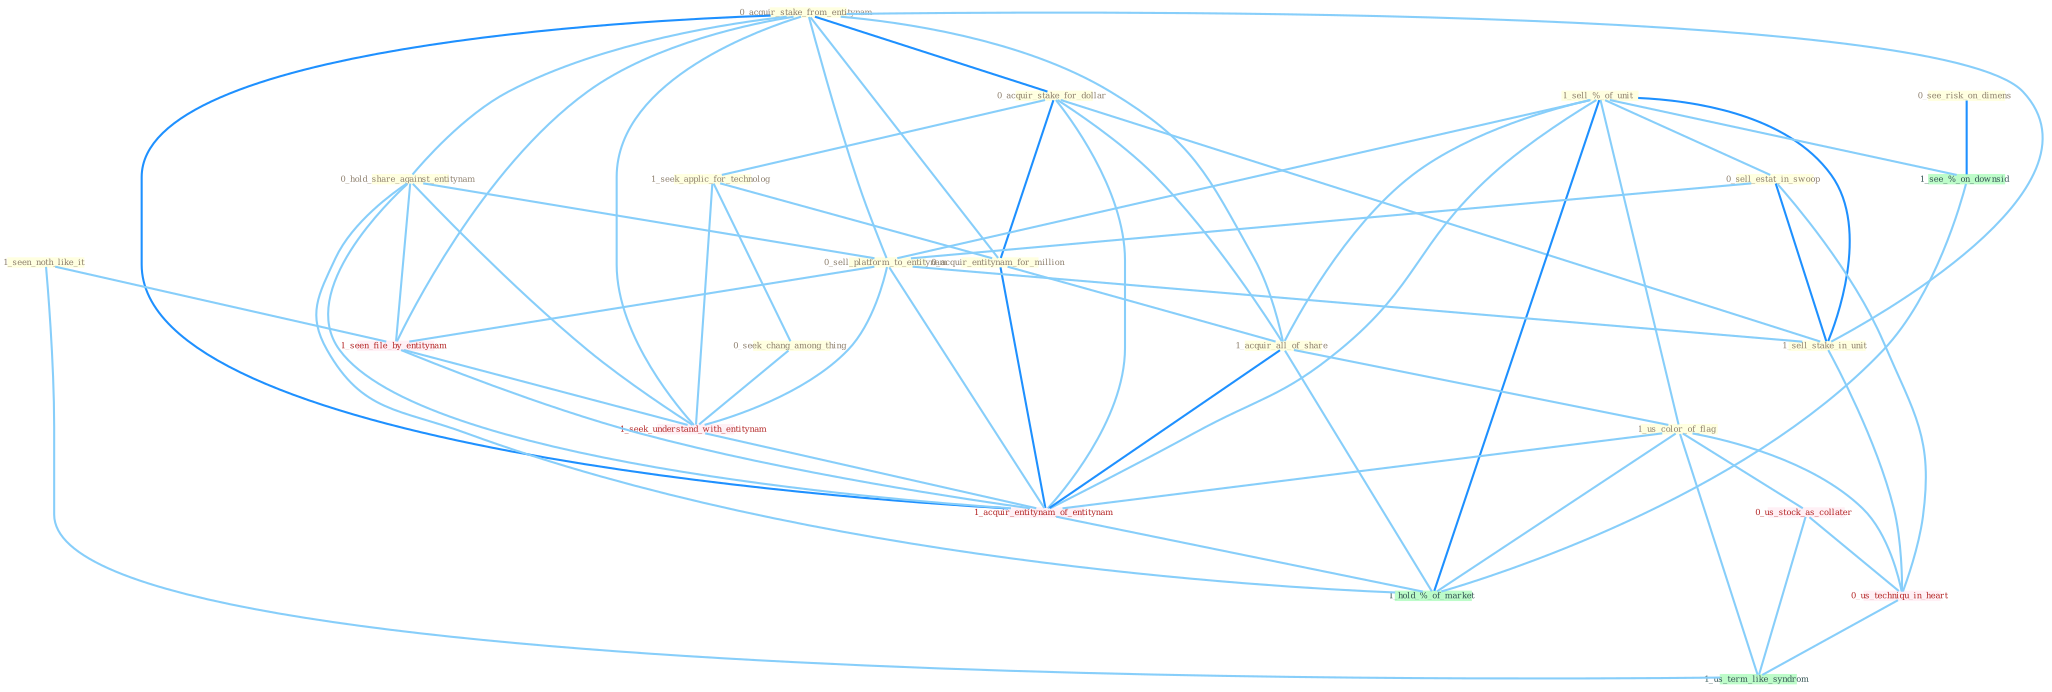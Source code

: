 Graph G{ 
    node
    [shape=polygon,style=filled,width=.5,height=.06,color="#BDFCC9",fixedsize=true,fontsize=4,
    fontcolor="#2f4f4f"];
    {node
    [color="#ffffe0", fontcolor="#8b7d6b"] "0_acquir_stake_from_entitynam " "1_seen_noth_like_it " "0_hold_share_against_entitynam " "0_acquir_stake_for_dollar " "1_sell_%_of_unit " "0_sell_estat_in_swoop " "1_seek_applic_for_technolog " "0_seek_chang_among_thing " "0_acquir_entitynam_for_million " "1_acquir_all_of_share " "0_see_risk_on_dimens " "0_sell_platform_to_entitynam " "1_sell_stake_in_unit " "1_us_color_of_flag "}
{node [color="#fff0f5", fontcolor="#b22222"] "1_seen_file_by_entitynam " "0_us_stock_as_collater " "1_seek_understand_with_entitynam " "1_acquir_entitynam_of_entitynam " "0_us_techniqu_in_heart "}
edge [color="#B0E2FF"];

	"0_acquir_stake_from_entitynam " -- "0_hold_share_against_entitynam " [w="1", color="#87cefa" ];
	"0_acquir_stake_from_entitynam " -- "0_acquir_stake_for_dollar " [w="2", color="#1e90ff" , len=0.8];
	"0_acquir_stake_from_entitynam " -- "0_acquir_entitynam_for_million " [w="1", color="#87cefa" ];
	"0_acquir_stake_from_entitynam " -- "1_acquir_all_of_share " [w="1", color="#87cefa" ];
	"0_acquir_stake_from_entitynam " -- "0_sell_platform_to_entitynam " [w="1", color="#87cefa" ];
	"0_acquir_stake_from_entitynam " -- "1_sell_stake_in_unit " [w="1", color="#87cefa" ];
	"0_acquir_stake_from_entitynam " -- "1_seen_file_by_entitynam " [w="1", color="#87cefa" ];
	"0_acquir_stake_from_entitynam " -- "1_seek_understand_with_entitynam " [w="1", color="#87cefa" ];
	"0_acquir_stake_from_entitynam " -- "1_acquir_entitynam_of_entitynam " [w="2", color="#1e90ff" , len=0.8];
	"1_seen_noth_like_it " -- "1_seen_file_by_entitynam " [w="1", color="#87cefa" ];
	"1_seen_noth_like_it " -- "1_us_term_like_syndrom " [w="1", color="#87cefa" ];
	"0_hold_share_against_entitynam " -- "0_sell_platform_to_entitynam " [w="1", color="#87cefa" ];
	"0_hold_share_against_entitynam " -- "1_seen_file_by_entitynam " [w="1", color="#87cefa" ];
	"0_hold_share_against_entitynam " -- "1_seek_understand_with_entitynam " [w="1", color="#87cefa" ];
	"0_hold_share_against_entitynam " -- "1_acquir_entitynam_of_entitynam " [w="1", color="#87cefa" ];
	"0_hold_share_against_entitynam " -- "1_hold_%_of_market " [w="1", color="#87cefa" ];
	"0_acquir_stake_for_dollar " -- "1_seek_applic_for_technolog " [w="1", color="#87cefa" ];
	"0_acquir_stake_for_dollar " -- "0_acquir_entitynam_for_million " [w="2", color="#1e90ff" , len=0.8];
	"0_acquir_stake_for_dollar " -- "1_acquir_all_of_share " [w="1", color="#87cefa" ];
	"0_acquir_stake_for_dollar " -- "1_sell_stake_in_unit " [w="1", color="#87cefa" ];
	"0_acquir_stake_for_dollar " -- "1_acquir_entitynam_of_entitynam " [w="1", color="#87cefa" ];
	"1_sell_%_of_unit " -- "0_sell_estat_in_swoop " [w="1", color="#87cefa" ];
	"1_sell_%_of_unit " -- "1_acquir_all_of_share " [w="1", color="#87cefa" ];
	"1_sell_%_of_unit " -- "0_sell_platform_to_entitynam " [w="1", color="#87cefa" ];
	"1_sell_%_of_unit " -- "1_sell_stake_in_unit " [w="2", color="#1e90ff" , len=0.8];
	"1_sell_%_of_unit " -- "1_us_color_of_flag " [w="1", color="#87cefa" ];
	"1_sell_%_of_unit " -- "1_acquir_entitynam_of_entitynam " [w="1", color="#87cefa" ];
	"1_sell_%_of_unit " -- "1_see_%_on_downsid " [w="1", color="#87cefa" ];
	"1_sell_%_of_unit " -- "1_hold_%_of_market " [w="2", color="#1e90ff" , len=0.8];
	"0_sell_estat_in_swoop " -- "0_sell_platform_to_entitynam " [w="1", color="#87cefa" ];
	"0_sell_estat_in_swoop " -- "1_sell_stake_in_unit " [w="2", color="#1e90ff" , len=0.8];
	"0_sell_estat_in_swoop " -- "0_us_techniqu_in_heart " [w="1", color="#87cefa" ];
	"1_seek_applic_for_technolog " -- "0_seek_chang_among_thing " [w="1", color="#87cefa" ];
	"1_seek_applic_for_technolog " -- "0_acquir_entitynam_for_million " [w="1", color="#87cefa" ];
	"1_seek_applic_for_technolog " -- "1_seek_understand_with_entitynam " [w="1", color="#87cefa" ];
	"0_seek_chang_among_thing " -- "1_seek_understand_with_entitynam " [w="1", color="#87cefa" ];
	"0_acquir_entitynam_for_million " -- "1_acquir_all_of_share " [w="1", color="#87cefa" ];
	"0_acquir_entitynam_for_million " -- "1_acquir_entitynam_of_entitynam " [w="2", color="#1e90ff" , len=0.8];
	"1_acquir_all_of_share " -- "1_us_color_of_flag " [w="1", color="#87cefa" ];
	"1_acquir_all_of_share " -- "1_acquir_entitynam_of_entitynam " [w="2", color="#1e90ff" , len=0.8];
	"1_acquir_all_of_share " -- "1_hold_%_of_market " [w="1", color="#87cefa" ];
	"0_see_risk_on_dimens " -- "1_see_%_on_downsid " [w="2", color="#1e90ff" , len=0.8];
	"0_sell_platform_to_entitynam " -- "1_sell_stake_in_unit " [w="1", color="#87cefa" ];
	"0_sell_platform_to_entitynam " -- "1_seen_file_by_entitynam " [w="1", color="#87cefa" ];
	"0_sell_platform_to_entitynam " -- "1_seek_understand_with_entitynam " [w="1", color="#87cefa" ];
	"0_sell_platform_to_entitynam " -- "1_acquir_entitynam_of_entitynam " [w="1", color="#87cefa" ];
	"1_sell_stake_in_unit " -- "0_us_techniqu_in_heart " [w="1", color="#87cefa" ];
	"1_us_color_of_flag " -- "0_us_stock_as_collater " [w="1", color="#87cefa" ];
	"1_us_color_of_flag " -- "1_acquir_entitynam_of_entitynam " [w="1", color="#87cefa" ];
	"1_us_color_of_flag " -- "0_us_techniqu_in_heart " [w="1", color="#87cefa" ];
	"1_us_color_of_flag " -- "1_us_term_like_syndrom " [w="1", color="#87cefa" ];
	"1_us_color_of_flag " -- "1_hold_%_of_market " [w="1", color="#87cefa" ];
	"1_seen_file_by_entitynam " -- "1_seek_understand_with_entitynam " [w="1", color="#87cefa" ];
	"1_seen_file_by_entitynam " -- "1_acquir_entitynam_of_entitynam " [w="1", color="#87cefa" ];
	"0_us_stock_as_collater " -- "0_us_techniqu_in_heart " [w="1", color="#87cefa" ];
	"0_us_stock_as_collater " -- "1_us_term_like_syndrom " [w="1", color="#87cefa" ];
	"1_seek_understand_with_entitynam " -- "1_acquir_entitynam_of_entitynam " [w="1", color="#87cefa" ];
	"1_acquir_entitynam_of_entitynam " -- "1_hold_%_of_market " [w="1", color="#87cefa" ];
	"0_us_techniqu_in_heart " -- "1_us_term_like_syndrom " [w="1", color="#87cefa" ];
	"1_see_%_on_downsid " -- "1_hold_%_of_market " [w="1", color="#87cefa" ];
}